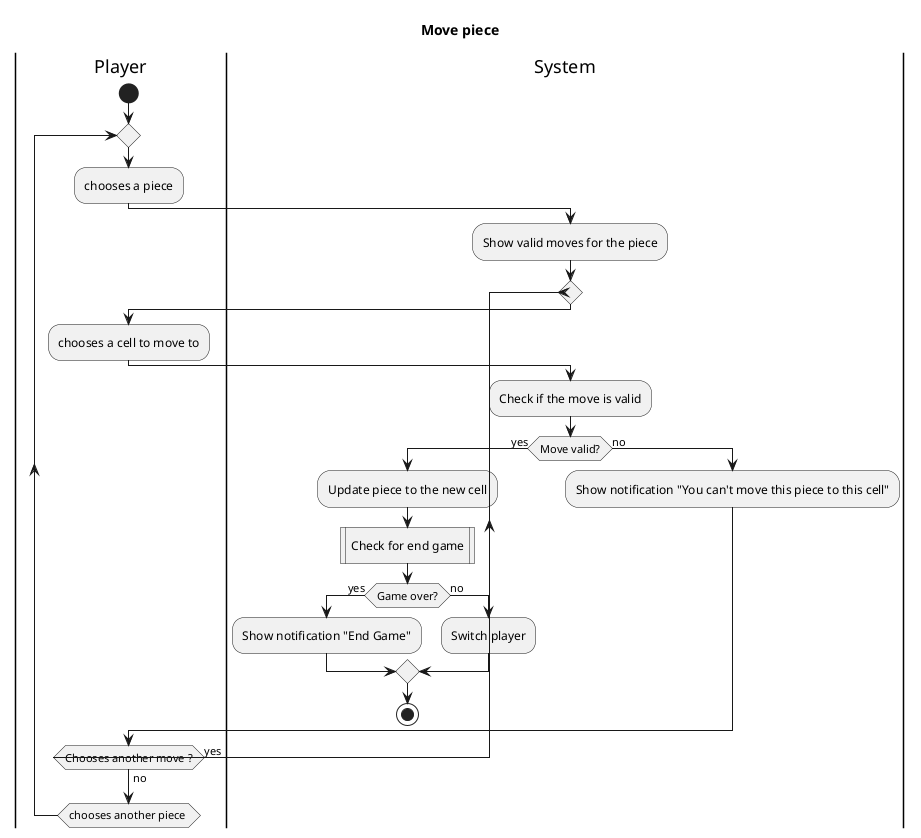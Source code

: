 @startuml movePiece
title "Move piece"
|Player|
start
repeat
    :chooses a piece;

    |System|
    :Show valid moves for the piece;
    repeat
        |Player|
        :chooses a cell to move to;

        |System|
        :Check if the move is valid;

        if (Move valid?) then (yes)
            :Update piece to the new cell;
            :Check for end game|

            if (Game over?) then (yes)
                :Show notification "End Game";
            else (no)
                :Switch player;

            endif
            stop
        else (no)
            :Show notification "You can't move this piece to this cell";
        endif
        |Player|
    repeat while (Chooses another move ?) is (yes) not (no)

repeat while (chooses another piece )
@enduml

